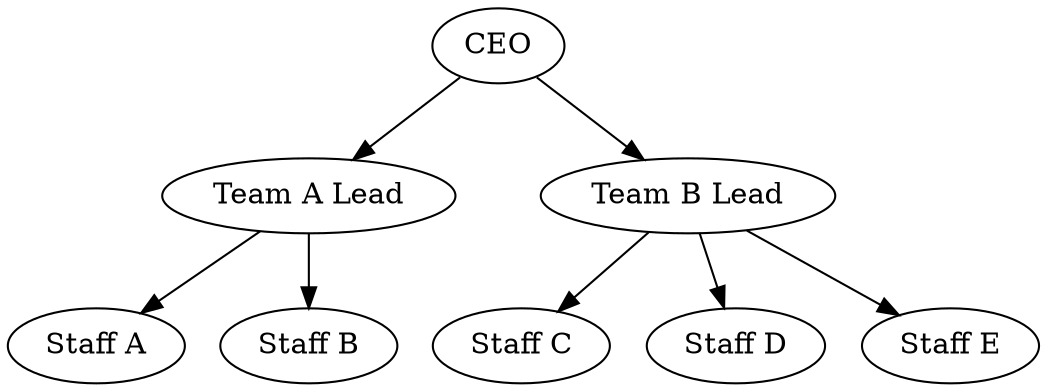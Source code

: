 digraph "plain orgonogram 1" {
	A [label=CEO]
	B [label="Team A Lead"]
	C [label="Team B Lead"]
	D [label="Staff A"]
	E [label="Staff B"]
	F [label="Staff C"]
	G [label="Staff D"]
	H [label="Staff E"]
	A -> B
	A -> C
	B -> D
	B -> E
	C -> F
	C -> G
	C -> H
}
